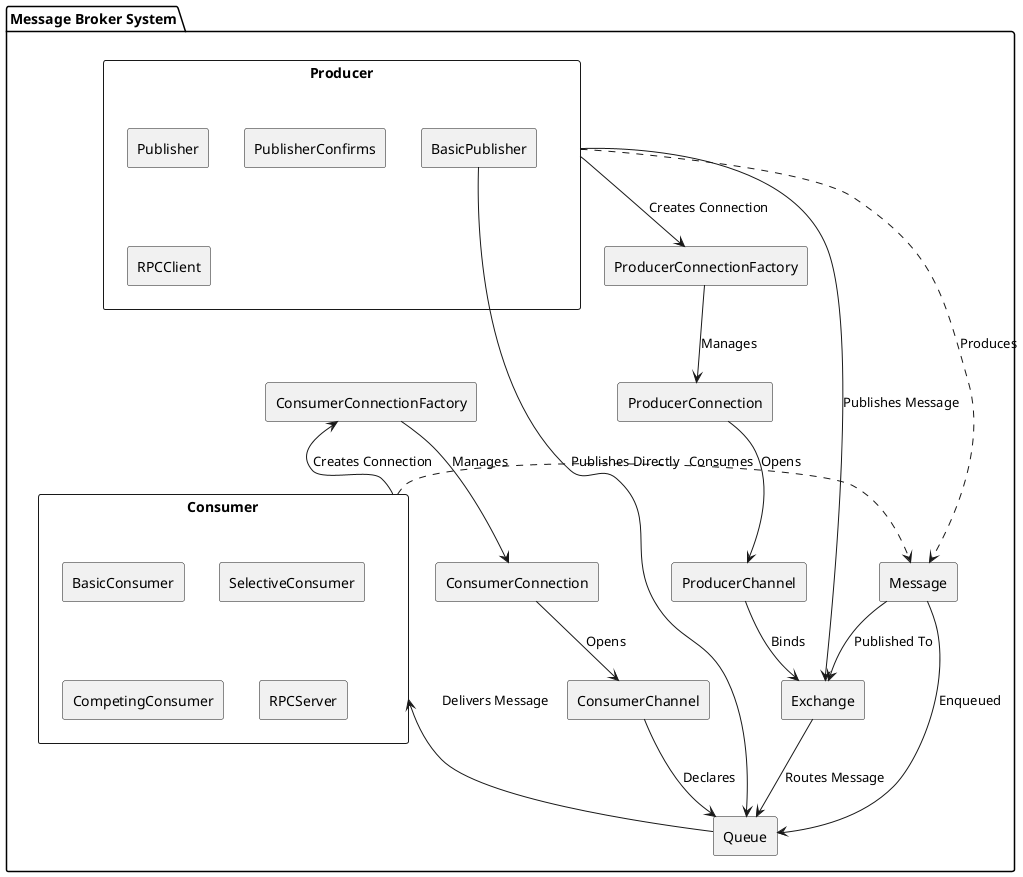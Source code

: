 @startuml

skinparam componentStyle rectangle

package "Message Broker System" {

    [Producer] --> [Exchange] : Publishes Message
    [Exchange] --> [Queue] : Routes Message
    [Queue] --> [Consumer] : Delivers Message
    
    component Producer {
        [BasicPublisher]
        [Publisher]
        [PublisherConfirms]
        [RPCClient]
    }
    
    component Consumer {
        [BasicConsumer]
        [SelectiveConsumer]
        [CompetingConsumer]
        [RPCServer]
    }
    
    Producer --> [ProducerConnectionFactory] : Creates Connection
    ProducerConnectionFactory --> [ProducerConnection] : Manages
    ProducerConnection --> [ProducerChannel] : Opens
    ProducerChannel --> [Exchange] : Binds
    
    Consumer --> [ConsumerConnectionFactory] : Creates Connection
    ConsumerConnectionFactory --> [ConsumerConnection] : Manages
    ConsumerConnection --> [ConsumerChannel] : Opens
    ConsumerChannel --> [Queue] : Declares
    
    [Message] --> [Exchange] : Published To
    [Message] --> [Queue] : Enqueued
    
    Producer .> [Message] : Produces
    Consumer .> [Message] : Consumes
    
    BasicPublisher --> [Queue] : Publishes Directly
}
@enduml
